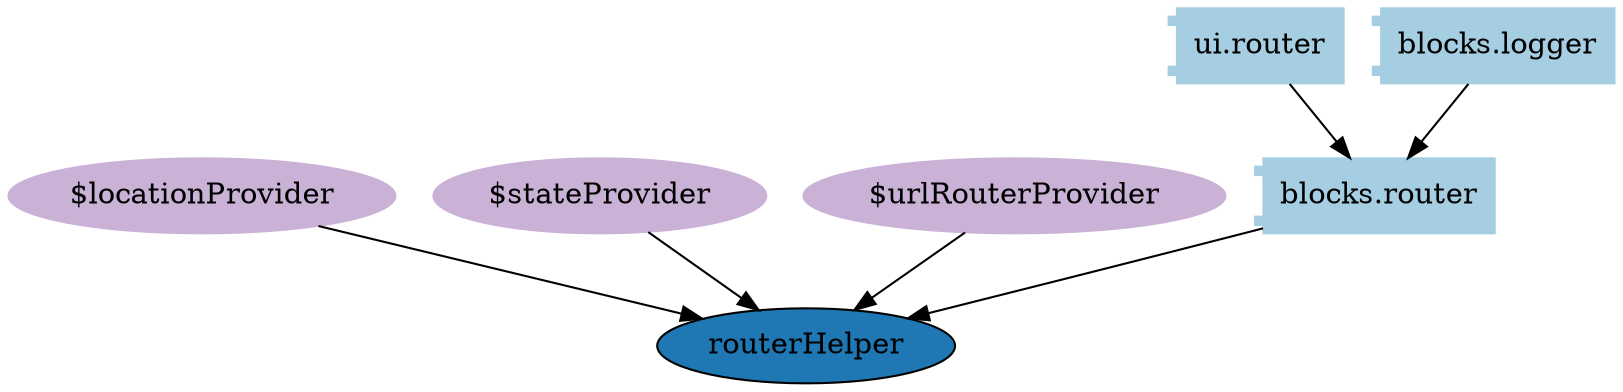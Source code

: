 digraph dependencies {
  node[shape="component",style="filled",colorscheme=paired12]


    node[shape="component"]
    "blocks.router"[label="blocks.router", color=1]

    
      "ui.router"[label="ui.router", color=1]
      "ui.router" -> "blocks.router"
    
      "blocks.logger"[label="blocks.logger", color=1]
      "blocks.logger" -> "blocks.router"
    


    node[shape="ellipse"]
    
      "routerHelper"[label="routerHelper", fillcolor=2]
      "blocks.router" -> "routerHelper"
    


    

    

    

    node[shape="cds"]
    

    









    node[shape="ellipse",style="filled", color=9]
    
      
        "$locationProvider"[label="$locationProvider"]
        "$locationProvider" -> "routerHelper"
      
        "$stateProvider"[label="$stateProvider"]
        "$stateProvider" -> "routerHelper"
      
        "$urlRouterProvider"[label="$urlRouterProvider"]
        "$urlRouterProvider" -> "routerHelper"
      
    

    


    

    

    

    


}
